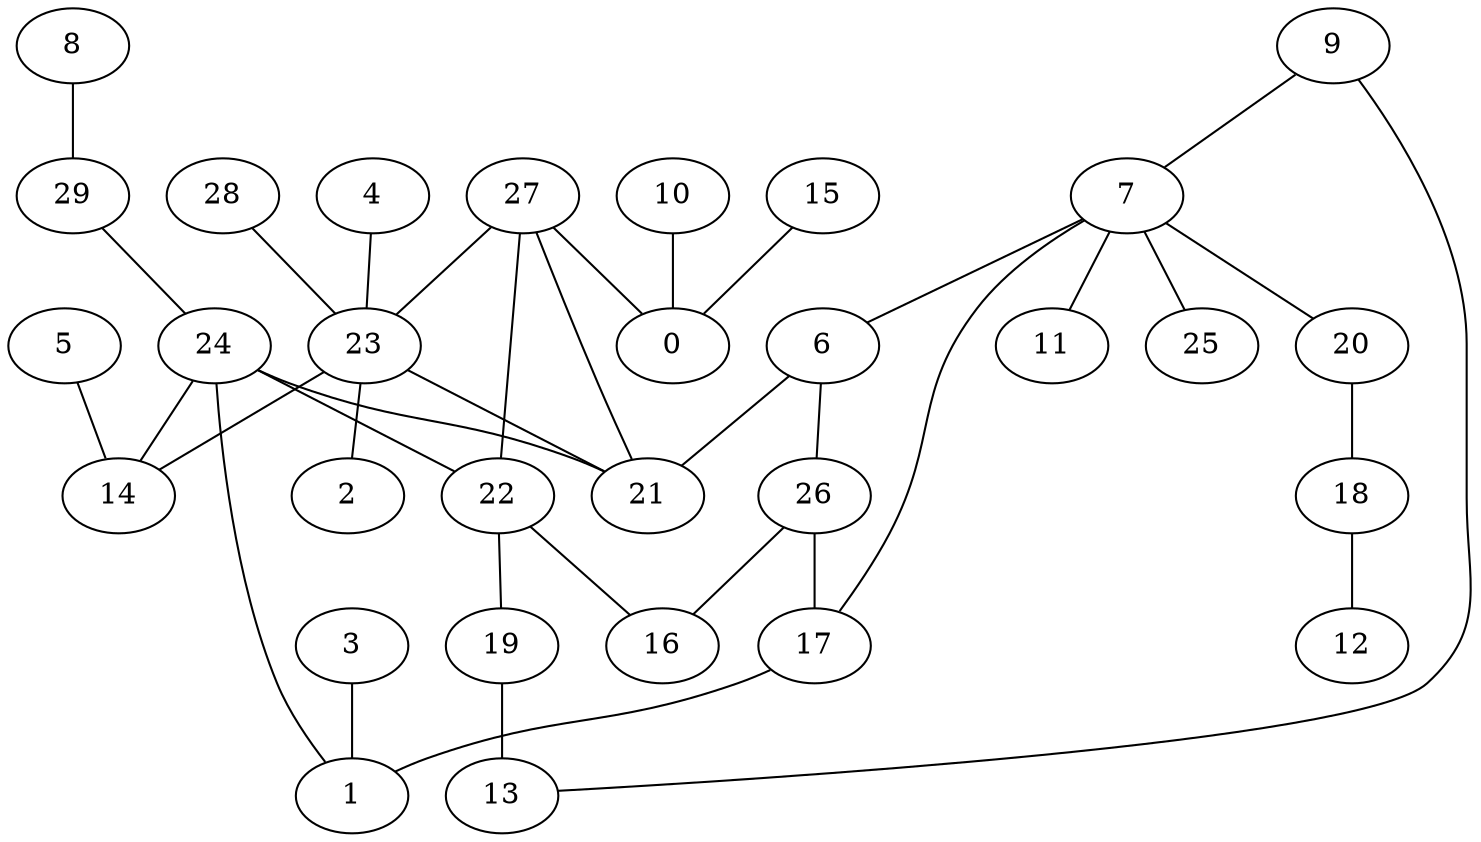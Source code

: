 digraph GG_graph {

subgraph G_graph {
edge [color = black]
"22" -> "16" [dir = none]
"22" -> "19" [dir = none]
"9" -> "13" [dir = none]
"9" -> "7" [dir = none]
"17" -> "1" [dir = none]
"28" -> "23" [dir = none]
"20" -> "18" [dir = none]
"5" -> "14" [dir = none]
"24" -> "14" [dir = none]
"24" -> "1" [dir = none]
"24" -> "22" [dir = none]
"23" -> "2" [dir = none]
"27" -> "0" [dir = none]
"27" -> "23" [dir = none]
"27" -> "22" [dir = none]
"7" -> "11" [dir = none]
"7" -> "25" [dir = none]
"7" -> "20" [dir = none]
"7" -> "6" [dir = none]
"7" -> "17" [dir = none]
"10" -> "0" [dir = none]
"18" -> "12" [dir = none]
"6" -> "21" [dir = none]
"6" -> "26" [dir = none]
"3" -> "1" [dir = none]
"29" -> "24" [dir = none]
"15" -> "0" [dir = none]
"4" -> "23" [dir = none]
"8" -> "29" [dir = none]
"23" -> "21" [dir = none]
"19" -> "13" [dir = none]
"26" -> "16" [dir = none]
"24" -> "21" [dir = none]
"26" -> "17" [dir = none]
"23" -> "14" [dir = none]
"27" -> "21" [dir = none]
}

}
